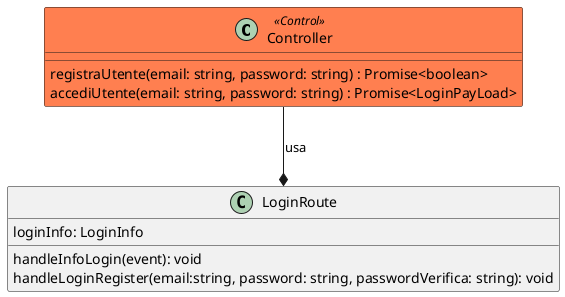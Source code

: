 @startuml login_route

class Controller <<Control>> #coral{
  
  registraUtente(email: string, password: string) : Promise<boolean>
  accediUtente(email: string, password: string) : Promise<LoginPayLoad>

}

class LoginRoute {
  loginInfo: LoginInfo


  handleInfoLogin(event): void
  handleLoginRegister(email:string, password: string, passwordVerifica: string): void

}







Controller --* LoginRoute : usa

@enduml



